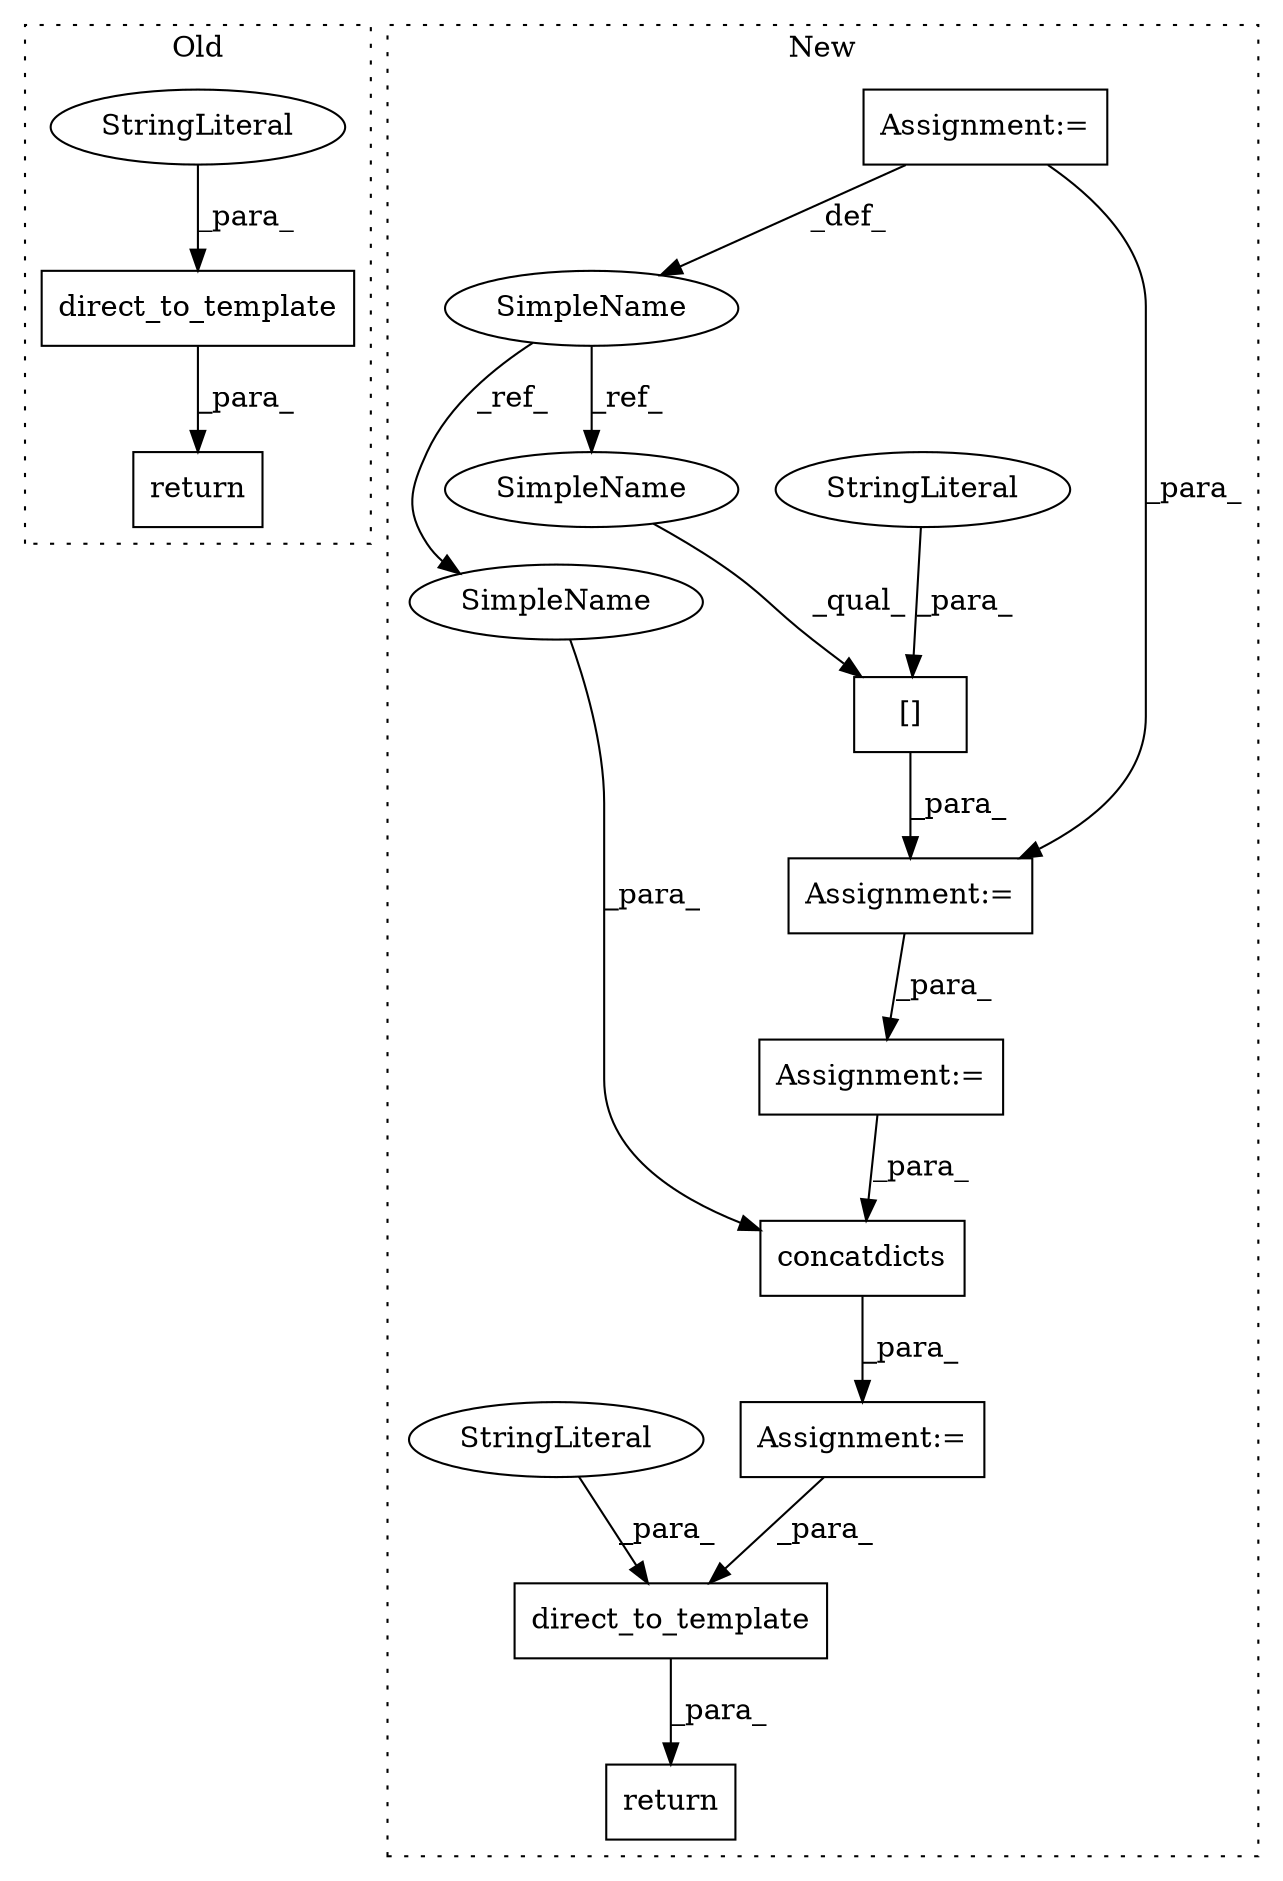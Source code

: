 digraph G {
subgraph cluster0 {
1 [label="direct_to_template" a="32" s="1278,1432" l="19,1" shape="box"];
10 [label="StringLiteral" a="45" s="1305" l="25" shape="ellipse"];
14 [label="return" a="41" s="1271" l="7" shape="box"];
label = "Old";
style="dotted";
}
subgraph cluster1 {
2 [label="direct_to_template" a="32" s="1528,1588" l="19,1" shape="box"];
3 [label="concatdicts" a="32" s="1477,1514" l="12,1" shape="box"];
4 [label="SimpleName" a="42" s="1135" l="12" shape="ellipse"];
5 [label="[]" a="2" s="1203,1222" l="13,1" shape="box"];
6 [label="Assignment:=" a="7" s="1147" l="1" shape="box"];
7 [label="StringLiteral" a="45" s="1216" l="6" shape="ellipse"];
8 [label="Assignment:=" a="7" s="1202" l="1" shape="box"];
9 [label="Assignment:=" a="7" s="1361" l="1" shape="box"];
11 [label="StringLiteral" a="45" s="1555" l="25" shape="ellipse"];
12 [label="Assignment:=" a="7" s="1476" l="1" shape="box"];
13 [label="return" a="41" s="1521" l="7" shape="box"];
15 [label="SimpleName" a="42" s="1489" l="12" shape="ellipse"];
16 [label="SimpleName" a="42" s="1203" l="12" shape="ellipse"];
label = "New";
style="dotted";
}
1 -> 14 [label="_para_"];
2 -> 13 [label="_para_"];
3 -> 12 [label="_para_"];
4 -> 16 [label="_ref_"];
4 -> 15 [label="_ref_"];
5 -> 8 [label="_para_"];
6 -> 8 [label="_para_"];
6 -> 4 [label="_def_"];
7 -> 5 [label="_para_"];
8 -> 9 [label="_para_"];
9 -> 3 [label="_para_"];
10 -> 1 [label="_para_"];
11 -> 2 [label="_para_"];
12 -> 2 [label="_para_"];
15 -> 3 [label="_para_"];
16 -> 5 [label="_qual_"];
}